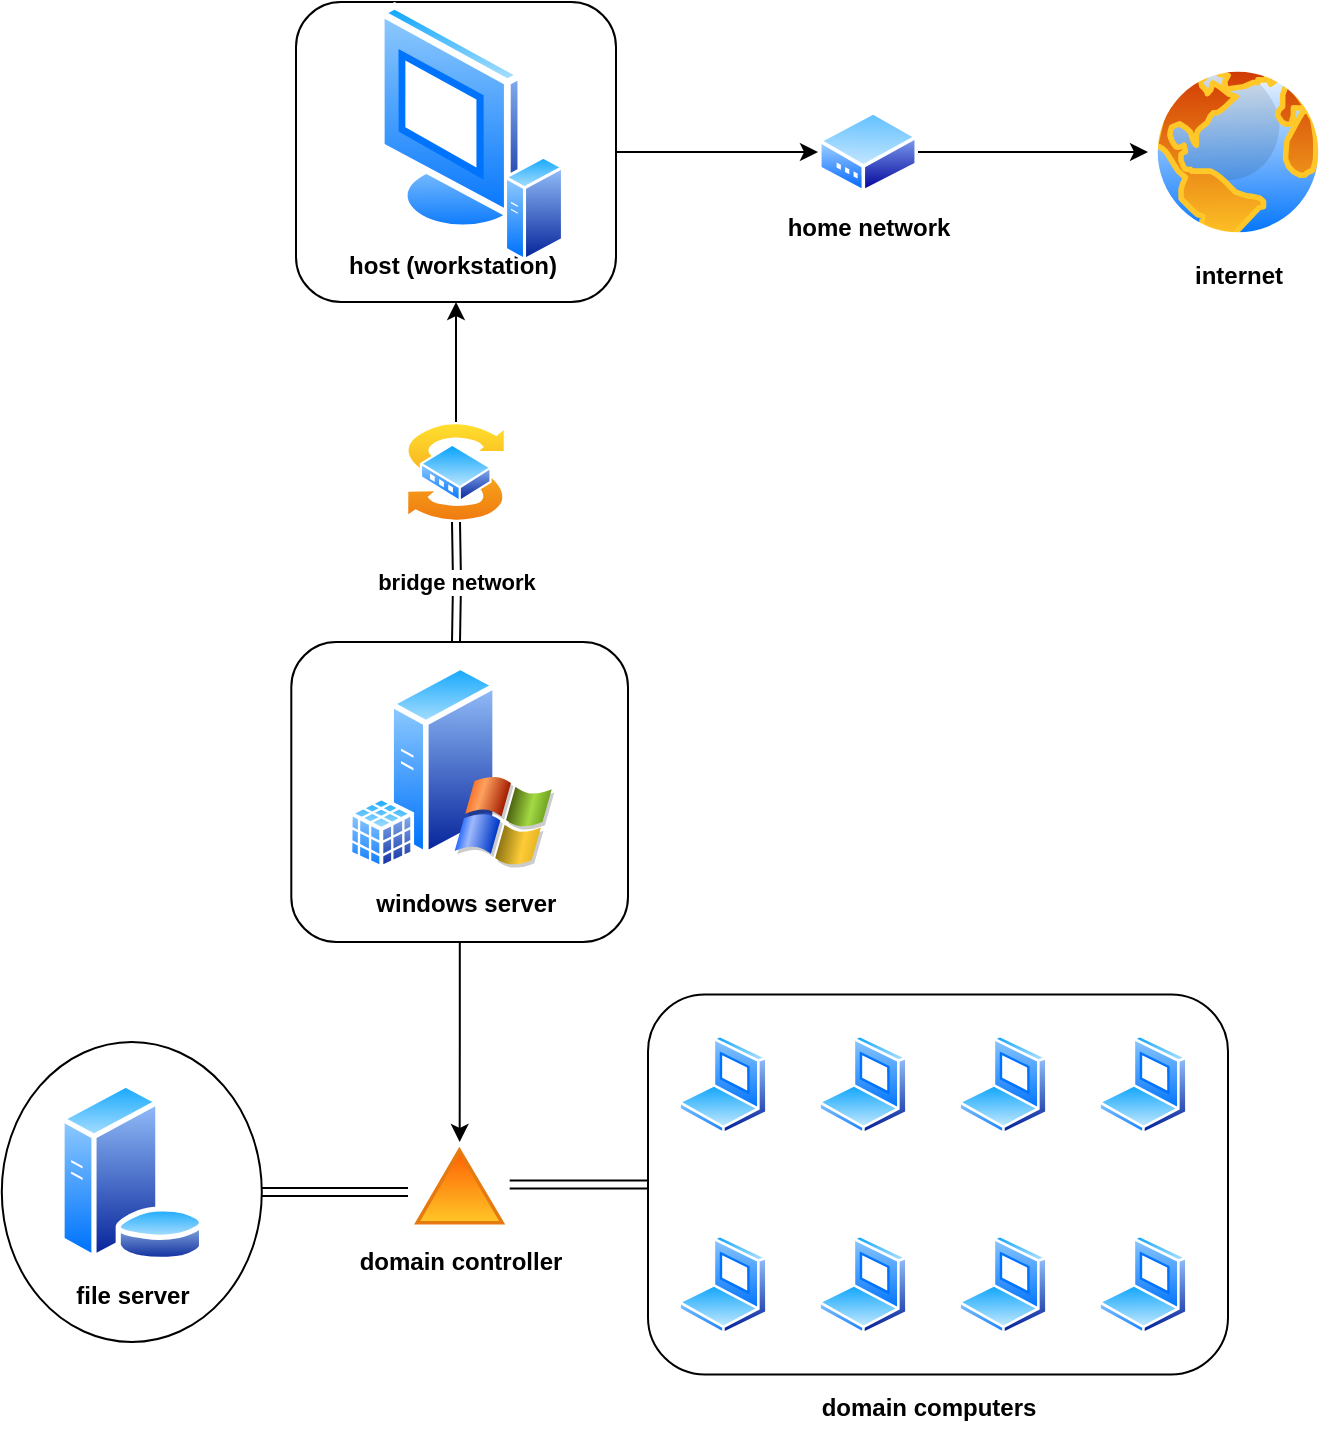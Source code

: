 <mxfile version="21.2.8" type="device">
  <diagram name="Page-1" id="8ev4dYaEpveOyZdSti2J">
    <mxGraphModel dx="1050" dy="629" grid="1" gridSize="10" guides="1" tooltips="1" connect="1" arrows="1" fold="1" page="1" pageScale="1" pageWidth="850" pageHeight="1100" math="0" shadow="0">
      <root>
        <mxCell id="0" />
        <mxCell id="1" parent="0" />
        <mxCell id="NPl5yVi-dyTyvkXPeu_h-49" style="edgeStyle=orthogonalEdgeStyle;rounded=0;orthogonalLoop=1;jettySize=auto;html=1;entryX=0.5;entryY=0;entryDx=0;entryDy=0;" edge="1" parent="1" source="NPl5yVi-dyTyvkXPeu_h-48" target="NPl5yVi-dyTyvkXPeu_h-30">
          <mxGeometry relative="1" as="geometry" />
        </mxCell>
        <mxCell id="NPl5yVi-dyTyvkXPeu_h-48" value="" style="rounded=1;whiteSpace=wrap;html=1;fillColor=none;" vertex="1" parent="1">
          <mxGeometry x="211.65" y="330" width="168.35" height="150" as="geometry" />
        </mxCell>
        <mxCell id="NPl5yVi-dyTyvkXPeu_h-45" value="" style="rounded=1;whiteSpace=wrap;html=1;fillColor=none;" vertex="1" parent="1">
          <mxGeometry x="214" y="10" width="160" height="150" as="geometry" />
        </mxCell>
        <mxCell id="NPl5yVi-dyTyvkXPeu_h-1" value="" style="image;aspect=fixed;perimeter=ellipsePerimeter;html=1;align=center;shadow=0;dashed=0;spacingTop=3;image=img/lib/active_directory/laptop_client.svg;" vertex="1" parent="1">
          <mxGeometry x="405" y="526.25" width="45" height="50" as="geometry" />
        </mxCell>
        <mxCell id="NPl5yVi-dyTyvkXPeu_h-2" value="" style="image;aspect=fixed;perimeter=ellipsePerimeter;html=1;align=center;shadow=0;dashed=0;spacingTop=3;image=img/lib/active_directory/laptop_client.svg;" vertex="1" parent="1">
          <mxGeometry x="475" y="526.25" width="45" height="50" as="geometry" />
        </mxCell>
        <mxCell id="NPl5yVi-dyTyvkXPeu_h-3" value="" style="image;aspect=fixed;perimeter=ellipsePerimeter;html=1;align=center;shadow=0;dashed=0;spacingTop=3;image=img/lib/active_directory/laptop_client.svg;" vertex="1" parent="1">
          <mxGeometry x="545" y="526.25" width="45" height="50" as="geometry" />
        </mxCell>
        <mxCell id="NPl5yVi-dyTyvkXPeu_h-4" value="" style="image;aspect=fixed;perimeter=ellipsePerimeter;html=1;align=center;shadow=0;dashed=0;spacingTop=3;image=img/lib/active_directory/laptop_client.svg;" vertex="1" parent="1">
          <mxGeometry x="615" y="526.25" width="45" height="50" as="geometry" />
        </mxCell>
        <mxCell id="NPl5yVi-dyTyvkXPeu_h-5" value="" style="image;aspect=fixed;perimeter=ellipsePerimeter;html=1;align=center;shadow=0;dashed=0;spacingTop=3;image=img/lib/active_directory/laptop_client.svg;" vertex="1" parent="1">
          <mxGeometry x="405" y="626.25" width="45" height="50" as="geometry" />
        </mxCell>
        <mxCell id="NPl5yVi-dyTyvkXPeu_h-6" value="" style="image;aspect=fixed;perimeter=ellipsePerimeter;html=1;align=center;shadow=0;dashed=0;spacingTop=3;image=img/lib/active_directory/laptop_client.svg;" vertex="1" parent="1">
          <mxGeometry x="475" y="626.25" width="45" height="50" as="geometry" />
        </mxCell>
        <mxCell id="NPl5yVi-dyTyvkXPeu_h-7" value="" style="image;aspect=fixed;perimeter=ellipsePerimeter;html=1;align=center;shadow=0;dashed=0;spacingTop=3;image=img/lib/active_directory/laptop_client.svg;" vertex="1" parent="1">
          <mxGeometry x="545" y="626.25" width="45" height="50" as="geometry" />
        </mxCell>
        <mxCell id="NPl5yVi-dyTyvkXPeu_h-8" value="" style="image;aspect=fixed;perimeter=ellipsePerimeter;html=1;align=center;shadow=0;dashed=0;spacingTop=3;image=img/lib/active_directory/laptop_client.svg;" vertex="1" parent="1">
          <mxGeometry x="615" y="626.25" width="45" height="50" as="geometry" />
        </mxCell>
        <mxCell id="NPl5yVi-dyTyvkXPeu_h-9" value="&lt;b&gt;windows server&amp;nbsp;&amp;nbsp;&lt;/b&gt;" style="image;aspect=fixed;perimeter=ellipsePerimeter;html=1;align=center;shadow=0;dashed=0;spacingTop=3;image=img/lib/active_directory/windows_server_2.svg;" vertex="1" parent="1">
          <mxGeometry x="260.15" y="340" width="83" height="103.75" as="geometry" />
        </mxCell>
        <mxCell id="NPl5yVi-dyTyvkXPeu_h-12" value="" style="image;aspect=fixed;perimeter=ellipsePerimeter;html=1;align=center;shadow=0;dashed=0;spacingTop=3;image=img/lib/active_directory/database_cube.svg;" vertex="1" parent="1">
          <mxGeometry x="240.15" y="407.08" width="33" height="36.67" as="geometry" />
        </mxCell>
        <mxCell id="NPl5yVi-dyTyvkXPeu_h-13" value="&lt;b&gt;file server&lt;/b&gt;" style="image;aspect=fixed;perimeter=ellipsePerimeter;html=1;align=center;shadow=0;dashed=0;spacingTop=3;image=img/lib/active_directory/database_server.svg;" vertex="1" parent="1">
          <mxGeometry x="95" y="550" width="73.8" height="90" as="geometry" />
        </mxCell>
        <mxCell id="NPl5yVi-dyTyvkXPeu_h-14" value="&lt;b&gt;host (workstation)&lt;/b&gt;" style="image;aspect=fixed;perimeter=ellipsePerimeter;html=1;align=center;shadow=0;dashed=0;spacingTop=3;image=img/lib/active_directory/vista_terminal.svg;" vertex="1" parent="1">
          <mxGeometry x="254.4" y="10" width="74.5" height="114.62" as="geometry" />
        </mxCell>
        <mxCell id="NPl5yVi-dyTyvkXPeu_h-46" style="edgeStyle=orthogonalEdgeStyle;rounded=0;orthogonalLoop=1;jettySize=auto;html=1;exitX=0.5;exitY=0;exitDx=0;exitDy=0;entryX=0.5;entryY=1;entryDx=0;entryDy=0;" edge="1" parent="1" source="NPl5yVi-dyTyvkXPeu_h-15" target="NPl5yVi-dyTyvkXPeu_h-45">
          <mxGeometry relative="1" as="geometry" />
        </mxCell>
        <mxCell id="NPl5yVi-dyTyvkXPeu_h-15" value="" style="image;aspect=fixed;perimeter=ellipsePerimeter;html=1;align=center;shadow=0;dashed=0;spacingTop=3;image=img/lib/active_directory/switch.svg;" vertex="1" parent="1">
          <mxGeometry x="269" y="220" width="50" height="50" as="geometry" />
        </mxCell>
        <mxCell id="NPl5yVi-dyTyvkXPeu_h-17" value="&lt;b&gt;internet&lt;/b&gt;" style="image;aspect=fixed;perimeter=ellipsePerimeter;html=1;align=center;shadow=0;dashed=0;spacingTop=3;image=img/lib/active_directory/internet_globe.svg;" vertex="1" parent="1">
          <mxGeometry x="640" y="40" width="90" height="90" as="geometry" />
        </mxCell>
        <mxCell id="NPl5yVi-dyTyvkXPeu_h-20" value="" style="image;aspect=fixed;perimeter=ellipsePerimeter;html=1;align=center;shadow=0;dashed=0;spacingTop=3;image=img/lib/active_directory/generic_server.svg;" vertex="1" parent="1">
          <mxGeometry x="318" y="86.43" width="30" height="53.57" as="geometry" />
        </mxCell>
        <mxCell id="NPl5yVi-dyTyvkXPeu_h-43" style="edgeStyle=orthogonalEdgeStyle;rounded=0;orthogonalLoop=1;jettySize=auto;html=1;entryX=0;entryY=0.5;entryDx=0;entryDy=0;" edge="1" parent="1" source="NPl5yVi-dyTyvkXPeu_h-21" target="NPl5yVi-dyTyvkXPeu_h-17">
          <mxGeometry relative="1" as="geometry" />
        </mxCell>
        <mxCell id="NPl5yVi-dyTyvkXPeu_h-21" value="&lt;b&gt;home network&lt;/b&gt;" style="image;aspect=fixed;perimeter=ellipsePerimeter;html=1;align=center;shadow=0;dashed=0;spacingTop=3;image=img/lib/active_directory/modem.svg;" vertex="1" parent="1">
          <mxGeometry x="475" y="64.25" width="50" height="41.5" as="geometry" />
        </mxCell>
        <mxCell id="NPl5yVi-dyTyvkXPeu_h-36" value="&lt;b&gt;bridge network&lt;/b&gt;" style="edgeStyle=orthogonalEdgeStyle;rounded=0;orthogonalLoop=1;jettySize=auto;html=1;entryX=0.5;entryY=1;entryDx=0;entryDy=0;shape=link;" edge="1" parent="1" target="NPl5yVi-dyTyvkXPeu_h-15">
          <mxGeometry relative="1" as="geometry">
            <mxPoint x="294" y="330" as="sourcePoint" />
          </mxGeometry>
        </mxCell>
        <mxCell id="NPl5yVi-dyTyvkXPeu_h-27" style="edgeStyle=orthogonalEdgeStyle;rounded=0;orthogonalLoop=1;jettySize=auto;html=1;exitX=1;exitY=0.5;exitDx=0;exitDy=0;shape=link;" edge="1" parent="1" source="NPl5yVi-dyTyvkXPeu_h-24">
          <mxGeometry relative="1" as="geometry">
            <mxPoint x="270" y="605" as="targetPoint" />
          </mxGeometry>
        </mxCell>
        <mxCell id="NPl5yVi-dyTyvkXPeu_h-24" value="" style="ellipse;whiteSpace=wrap;html=1;fillColor=none;" vertex="1" parent="1">
          <mxGeometry x="66.9" y="530" width="130" height="150" as="geometry" />
        </mxCell>
        <mxCell id="NPl5yVi-dyTyvkXPeu_h-34" style="edgeStyle=orthogonalEdgeStyle;rounded=0;orthogonalLoop=1;jettySize=auto;html=1;entryX=1;entryY=0.5;entryDx=0;entryDy=0;shape=link;" edge="1" parent="1" source="NPl5yVi-dyTyvkXPeu_h-25" target="NPl5yVi-dyTyvkXPeu_h-30">
          <mxGeometry relative="1" as="geometry" />
        </mxCell>
        <mxCell id="NPl5yVi-dyTyvkXPeu_h-25" value="" style="rounded=1;whiteSpace=wrap;html=1;fillColor=none;" vertex="1" parent="1">
          <mxGeometry x="390" y="506.25" width="290" height="190" as="geometry" />
        </mxCell>
        <mxCell id="NPl5yVi-dyTyvkXPeu_h-30" value="&lt;b&gt;domain controller&lt;/b&gt;" style="image;aspect=fixed;perimeter=ellipsePerimeter;html=1;align=center;shadow=0;dashed=0;spacingTop=3;image=img/lib/active_directory/windows_domain.svg;" vertex="1" parent="1">
          <mxGeometry x="270.83" y="580" width="50" height="42.5" as="geometry" />
        </mxCell>
        <mxCell id="NPl5yVi-dyTyvkXPeu_h-47" style="edgeStyle=orthogonalEdgeStyle;rounded=0;orthogonalLoop=1;jettySize=auto;html=1;entryX=0;entryY=0.5;entryDx=0;entryDy=0;" edge="1" parent="1" source="NPl5yVi-dyTyvkXPeu_h-45" target="NPl5yVi-dyTyvkXPeu_h-21">
          <mxGeometry relative="1" as="geometry" />
        </mxCell>
        <mxCell id="NPl5yVi-dyTyvkXPeu_h-50" value="&lt;b&gt;domain computers&lt;/b&gt;" style="text;html=1;align=center;verticalAlign=middle;resizable=0;points=[];autosize=1;strokeColor=none;fillColor=none;" vertex="1" parent="1">
          <mxGeometry x="465" y="698" width="130" height="30" as="geometry" />
        </mxCell>
      </root>
    </mxGraphModel>
  </diagram>
</mxfile>
